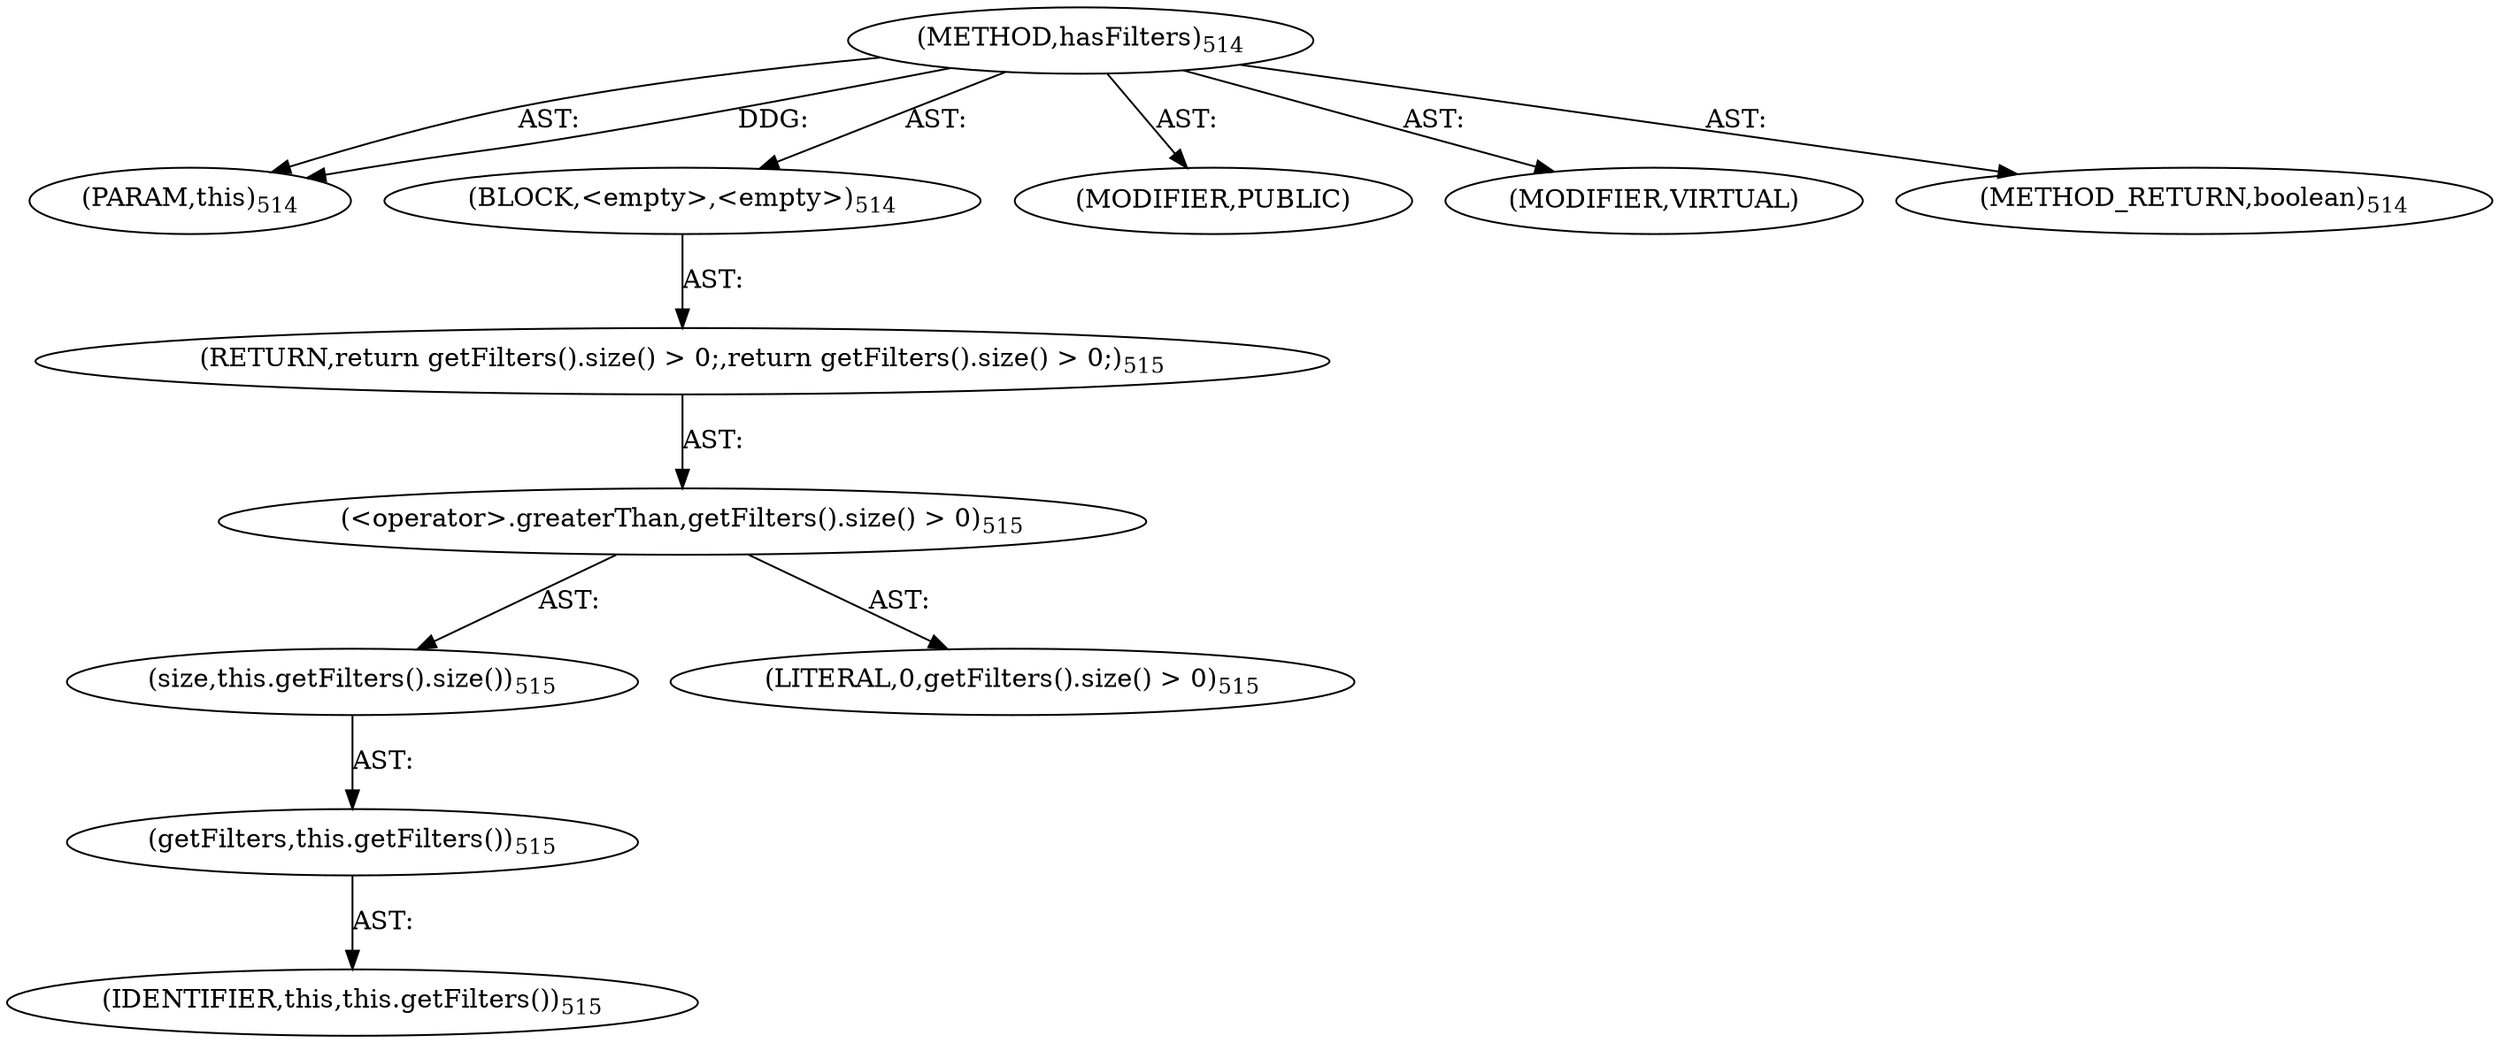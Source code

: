 digraph "hasFilters" {  
"111669149721" [label = <(METHOD,hasFilters)<SUB>514</SUB>> ]
"115964117013" [label = <(PARAM,this)<SUB>514</SUB>> ]
"25769803850" [label = <(BLOCK,&lt;empty&gt;,&lt;empty&gt;)<SUB>514</SUB>> ]
"146028888080" [label = <(RETURN,return getFilters().size() &gt; 0;,return getFilters().size() &gt; 0;)<SUB>515</SUB>> ]
"30064771395" [label = <(&lt;operator&gt;.greaterThan,getFilters().size() &gt; 0)<SUB>515</SUB>> ]
"30064771396" [label = <(size,this.getFilters().size())<SUB>515</SUB>> ]
"30064771397" [label = <(getFilters,this.getFilters())<SUB>515</SUB>> ]
"68719476786" [label = <(IDENTIFIER,this,this.getFilters())<SUB>515</SUB>> ]
"90194313255" [label = <(LITERAL,0,getFilters().size() &gt; 0)<SUB>515</SUB>> ]
"133143986237" [label = <(MODIFIER,PUBLIC)> ]
"133143986238" [label = <(MODIFIER,VIRTUAL)> ]
"128849018905" [label = <(METHOD_RETURN,boolean)<SUB>514</SUB>> ]
  "111669149721" -> "115964117013"  [ label = "AST: "] 
  "111669149721" -> "25769803850"  [ label = "AST: "] 
  "111669149721" -> "133143986237"  [ label = "AST: "] 
  "111669149721" -> "133143986238"  [ label = "AST: "] 
  "111669149721" -> "128849018905"  [ label = "AST: "] 
  "25769803850" -> "146028888080"  [ label = "AST: "] 
  "146028888080" -> "30064771395"  [ label = "AST: "] 
  "30064771395" -> "30064771396"  [ label = "AST: "] 
  "30064771395" -> "90194313255"  [ label = "AST: "] 
  "30064771396" -> "30064771397"  [ label = "AST: "] 
  "30064771397" -> "68719476786"  [ label = "AST: "] 
  "111669149721" -> "115964117013"  [ label = "DDG: "] 
}
